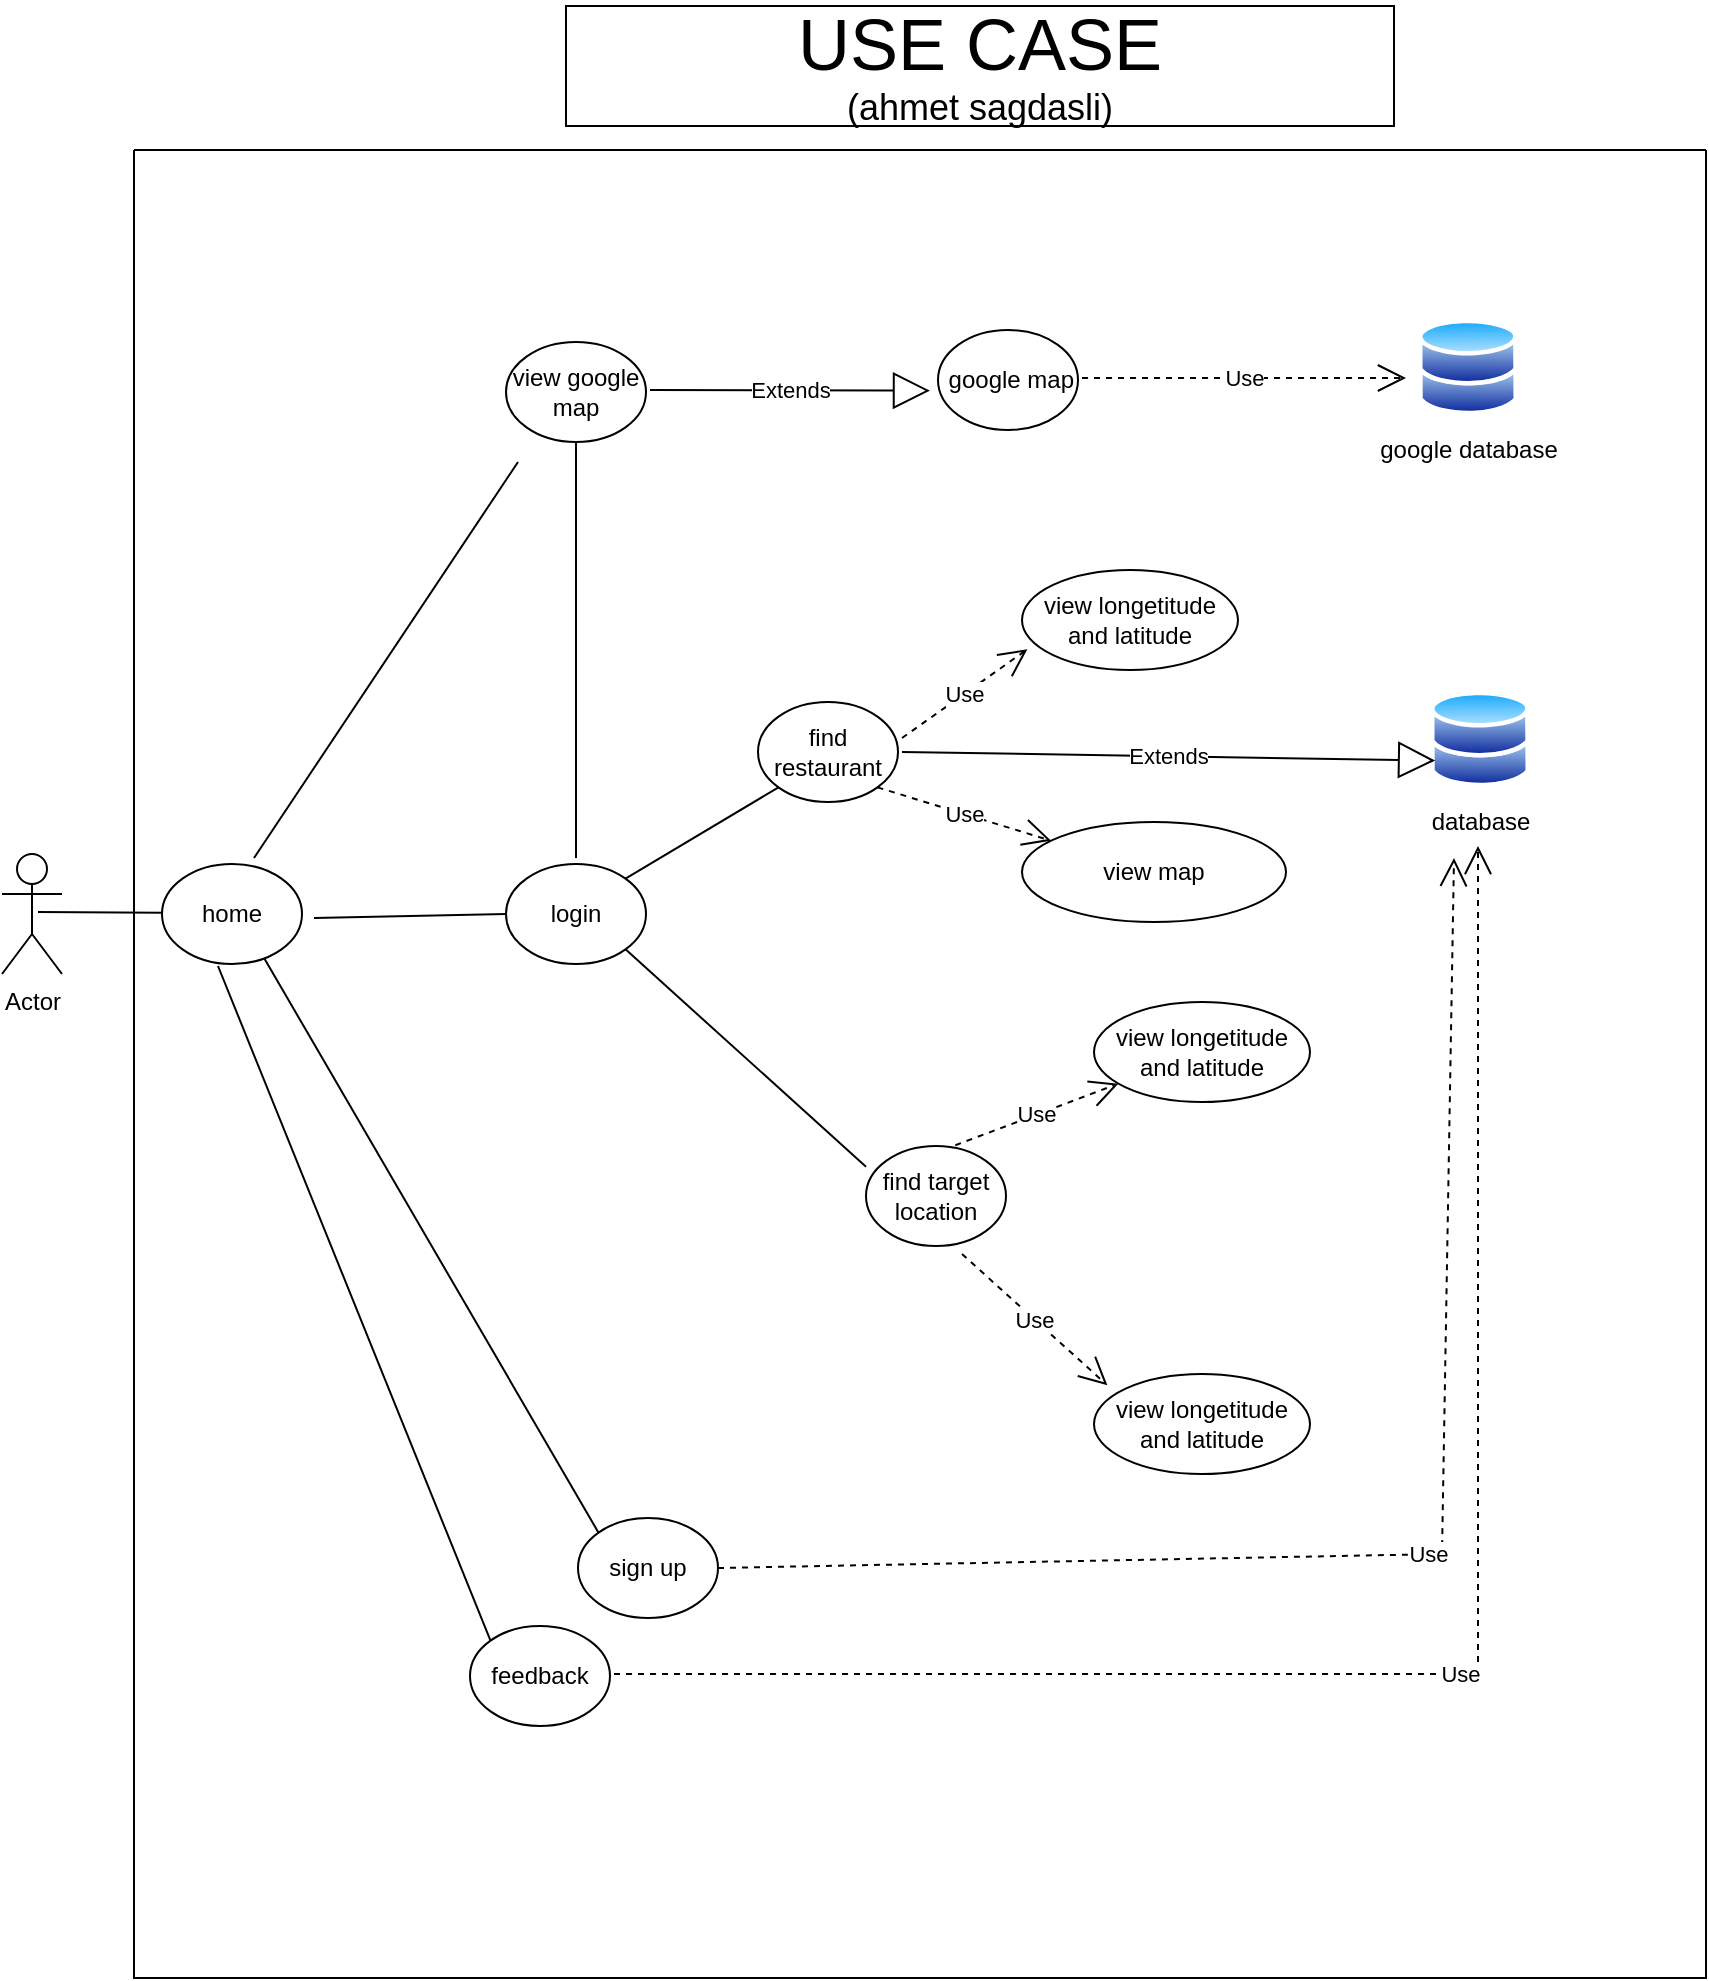 <mxfile version="21.2.8" type="device">
  <diagram name="Page-1" id="fy0yMFs-l6_ihyOrWVbL">
    <mxGraphModel dx="1058" dy="1289" grid="1" gridSize="6" guides="1" tooltips="1" connect="1" arrows="1" fold="1" page="1" pageScale="1" pageWidth="909" pageHeight="773" math="0" shadow="0">
      <root>
        <mxCell id="0" />
        <mxCell id="1" parent="0" />
        <mxCell id="6_qLu9a7I7S-zpsQssob-3" value="Actor" style="shape=umlActor;verticalLabelPosition=bottom;verticalAlign=top;html=1;outlineConnect=0;" parent="1" vertex="1">
          <mxGeometry x="30" y="160" width="30" height="60" as="geometry" />
        </mxCell>
        <mxCell id="6_qLu9a7I7S-zpsQssob-4" value="home" style="ellipse;whiteSpace=wrap;html=1;" parent="1" vertex="1">
          <mxGeometry x="110" y="165" width="70" height="50" as="geometry" />
        </mxCell>
        <mxCell id="6_qLu9a7I7S-zpsQssob-5" value="" style="endArrow=none;html=1;rounded=0;" parent="1" edge="1">
          <mxGeometry width="50" height="50" relative="1" as="geometry">
            <mxPoint x="48" y="189" as="sourcePoint" />
            <mxPoint x="110" y="189.33" as="targetPoint" />
          </mxGeometry>
        </mxCell>
        <mxCell id="6_qLu9a7I7S-zpsQssob-9" value="sign up" style="ellipse;whiteSpace=wrap;html=1;" parent="1" vertex="1">
          <mxGeometry x="318" y="492" width="70" height="50" as="geometry" />
        </mxCell>
        <mxCell id="6_qLu9a7I7S-zpsQssob-10" value="login" style="ellipse;whiteSpace=wrap;html=1;" parent="1" vertex="1">
          <mxGeometry x="282" y="165" width="70" height="50" as="geometry" />
        </mxCell>
        <mxCell id="6_qLu9a7I7S-zpsQssob-11" value="view google map" style="ellipse;whiteSpace=wrap;html=1;" parent="1" vertex="1">
          <mxGeometry x="282" y="-96" width="70" height="50" as="geometry" />
        </mxCell>
        <mxCell id="6_qLu9a7I7S-zpsQssob-12" value="feedback" style="ellipse;whiteSpace=wrap;html=1;" parent="1" vertex="1">
          <mxGeometry x="264" y="546" width="70" height="50" as="geometry" />
        </mxCell>
        <mxCell id="6_qLu9a7I7S-zpsQssob-13" value="find restaurant" style="ellipse;whiteSpace=wrap;html=1;" parent="1" vertex="1">
          <mxGeometry x="408" y="84" width="70" height="50" as="geometry" />
        </mxCell>
        <mxCell id="6_qLu9a7I7S-zpsQssob-14" value="find target location" style="ellipse;whiteSpace=wrap;html=1;" parent="1" vertex="1">
          <mxGeometry x="462" y="306" width="70" height="50" as="geometry" />
        </mxCell>
        <mxCell id="6_qLu9a7I7S-zpsQssob-16" value="view map" style="ellipse;whiteSpace=wrap;html=1;" parent="1" vertex="1">
          <mxGeometry x="540" y="144" width="132" height="50" as="geometry" />
        </mxCell>
        <mxCell id="6_qLu9a7I7S-zpsQssob-17" value="view longetitude and latitude" style="ellipse;whiteSpace=wrap;html=1;" parent="1" vertex="1">
          <mxGeometry x="540" y="18" width="108" height="50" as="geometry" />
        </mxCell>
        <mxCell id="6_qLu9a7I7S-zpsQssob-18" value="google database" style="image;aspect=fixed;perimeter=ellipsePerimeter;html=1;align=center;shadow=0;dashed=0;spacingTop=3;image=img/lib/active_directory/databases.svg;" parent="1" vertex="1">
          <mxGeometry x="738" y="-108" width="50" height="49" as="geometry" />
        </mxCell>
        <mxCell id="6_qLu9a7I7S-zpsQssob-19" value="database" style="image;aspect=fixed;perimeter=ellipsePerimeter;html=1;align=center;shadow=0;dashed=0;spacingTop=3;image=img/lib/active_directory/databases.svg;" parent="1" vertex="1">
          <mxGeometry x="744" y="78" width="50" height="49" as="geometry" />
        </mxCell>
        <mxCell id="6_qLu9a7I7S-zpsQssob-21" value="" style="endArrow=none;html=1;rounded=0;entryX=0;entryY=0.5;entryDx=0;entryDy=0;" parent="1" target="6_qLu9a7I7S-zpsQssob-10" edge="1">
          <mxGeometry width="50" height="50" relative="1" as="geometry">
            <mxPoint x="186" y="192" as="sourcePoint" />
            <mxPoint x="246" y="192" as="targetPoint" />
          </mxGeometry>
        </mxCell>
        <mxCell id="6_qLu9a7I7S-zpsQssob-23" value="" style="endArrow=none;html=1;rounded=0;entryX=0;entryY=0;entryDx=0;entryDy=0;exitX=0.729;exitY=0.94;exitDx=0;exitDy=0;exitPerimeter=0;" parent="1" source="6_qLu9a7I7S-zpsQssob-4" target="6_qLu9a7I7S-zpsQssob-9" edge="1">
          <mxGeometry width="50" height="50" relative="1" as="geometry">
            <mxPoint x="168" y="278" as="sourcePoint" />
            <mxPoint x="218" y="228" as="targetPoint" />
          </mxGeometry>
        </mxCell>
        <mxCell id="6_qLu9a7I7S-zpsQssob-24" value="" style="endArrow=none;html=1;rounded=0;" parent="1" edge="1">
          <mxGeometry width="50" height="50" relative="1" as="geometry">
            <mxPoint x="156" y="162" as="sourcePoint" />
            <mxPoint x="288" y="-36" as="targetPoint" />
          </mxGeometry>
        </mxCell>
        <mxCell id="6_qLu9a7I7S-zpsQssob-25" value="" style="endArrow=none;html=1;rounded=0;exitX=0;exitY=0;exitDx=0;exitDy=0;" parent="1" source="6_qLu9a7I7S-zpsQssob-12" edge="1">
          <mxGeometry width="50" height="50" relative="1" as="geometry">
            <mxPoint x="270" y="444" as="sourcePoint" />
            <mxPoint x="138" y="216" as="targetPoint" />
          </mxGeometry>
        </mxCell>
        <mxCell id="6_qLu9a7I7S-zpsQssob-26" value="" style="endArrow=none;html=1;rounded=0;entryX=0.5;entryY=1;entryDx=0;entryDy=0;" parent="1" target="6_qLu9a7I7S-zpsQssob-11" edge="1">
          <mxGeometry width="50" height="50" relative="1" as="geometry">
            <mxPoint x="317" y="162" as="sourcePoint" />
            <mxPoint x="464" y="24" as="targetPoint" />
          </mxGeometry>
        </mxCell>
        <mxCell id="6_qLu9a7I7S-zpsQssob-27" value="" style="endArrow=none;html=1;rounded=0;exitX=1;exitY=0;exitDx=0;exitDy=0;entryX=0;entryY=1;entryDx=0;entryDy=0;" parent="1" source="6_qLu9a7I7S-zpsQssob-10" target="6_qLu9a7I7S-zpsQssob-13" edge="1">
          <mxGeometry width="50" height="50" relative="1" as="geometry">
            <mxPoint x="414" y="302" as="sourcePoint" />
            <mxPoint x="464" y="252" as="targetPoint" />
          </mxGeometry>
        </mxCell>
        <mxCell id="6_qLu9a7I7S-zpsQssob-28" value="" style="endArrow=none;html=1;rounded=0;exitX=1;exitY=1;exitDx=0;exitDy=0;entryX=0;entryY=0.207;entryDx=0;entryDy=0;entryPerimeter=0;" parent="1" source="6_qLu9a7I7S-zpsQssob-10" target="6_qLu9a7I7S-zpsQssob-14" edge="1">
          <mxGeometry width="50" height="50" relative="1" as="geometry">
            <mxPoint x="414" y="302" as="sourcePoint" />
            <mxPoint x="464" y="252" as="targetPoint" />
          </mxGeometry>
        </mxCell>
        <mxCell id="6_qLu9a7I7S-zpsQssob-30" value="&amp;nbsp;google map" style="ellipse;whiteSpace=wrap;html=1;" parent="1" vertex="1">
          <mxGeometry x="498" y="-102" width="70" height="50" as="geometry" />
        </mxCell>
        <mxCell id="6_qLu9a7I7S-zpsQssob-31" value="Extends" style="endArrow=block;endSize=16;endFill=0;html=1;rounded=0;" parent="1" edge="1">
          <mxGeometry width="160" relative="1" as="geometry">
            <mxPoint x="354" y="-72" as="sourcePoint" />
            <mxPoint x="494" y="-71.67" as="targetPoint" />
          </mxGeometry>
        </mxCell>
        <mxCell id="6_qLu9a7I7S-zpsQssob-32" value="Use" style="endArrow=open;endSize=12;dashed=1;html=1;rounded=0;" parent="1" edge="1">
          <mxGeometry width="160" relative="1" as="geometry">
            <mxPoint x="570" y="-78" as="sourcePoint" />
            <mxPoint x="732" y="-78" as="targetPoint" />
          </mxGeometry>
        </mxCell>
        <mxCell id="6_qLu9a7I7S-zpsQssob-33" value="Use" style="endArrow=open;endSize=12;dashed=1;html=1;rounded=0;exitX=1;exitY=1;exitDx=0;exitDy=0;" parent="1" source="6_qLu9a7I7S-zpsQssob-13" target="6_qLu9a7I7S-zpsQssob-16" edge="1">
          <mxGeometry width="160" relative="1" as="geometry">
            <mxPoint x="360" y="138" as="sourcePoint" />
            <mxPoint x="520" y="138" as="targetPoint" />
          </mxGeometry>
        </mxCell>
        <mxCell id="6_qLu9a7I7S-zpsQssob-34" value="Use" style="endArrow=open;endSize=12;dashed=1;html=1;rounded=0;entryX=0.025;entryY=0.793;entryDx=0;entryDy=0;entryPerimeter=0;" parent="1" target="6_qLu9a7I7S-zpsQssob-17" edge="1">
          <mxGeometry width="160" relative="1" as="geometry">
            <mxPoint x="480" y="102" as="sourcePoint" />
            <mxPoint x="520" y="138" as="targetPoint" />
          </mxGeometry>
        </mxCell>
        <mxCell id="6_qLu9a7I7S-zpsQssob-35" value="view longetitude and latitude" style="ellipse;whiteSpace=wrap;html=1;" parent="1" vertex="1">
          <mxGeometry x="576" y="234" width="108" height="50" as="geometry" />
        </mxCell>
        <mxCell id="6_qLu9a7I7S-zpsQssob-36" value="view longetitude and latitude" style="ellipse;whiteSpace=wrap;html=1;" parent="1" vertex="1">
          <mxGeometry x="576" y="420" width="108" height="50" as="geometry" />
        </mxCell>
        <mxCell id="6_qLu9a7I7S-zpsQssob-37" value="Use" style="endArrow=open;endSize=12;dashed=1;html=1;rounded=0;entryX=0.062;entryY=0.113;entryDx=0;entryDy=0;entryPerimeter=0;" parent="1" target="6_qLu9a7I7S-zpsQssob-36" edge="1">
          <mxGeometry width="160" relative="1" as="geometry">
            <mxPoint x="510" y="360" as="sourcePoint" />
            <mxPoint x="520" y="138" as="targetPoint" />
          </mxGeometry>
        </mxCell>
        <mxCell id="6_qLu9a7I7S-zpsQssob-38" value="Use" style="endArrow=open;endSize=12;dashed=1;html=1;rounded=0;exitX=0.638;exitY=-0.007;exitDx=0;exitDy=0;exitPerimeter=0;" parent="1" source="6_qLu9a7I7S-zpsQssob-14" target="6_qLu9a7I7S-zpsQssob-35" edge="1">
          <mxGeometry width="160" relative="1" as="geometry">
            <mxPoint x="360" y="138" as="sourcePoint" />
            <mxPoint x="520" y="138" as="targetPoint" />
          </mxGeometry>
        </mxCell>
        <mxCell id="6_qLu9a7I7S-zpsQssob-39" value="Extends" style="endArrow=block;endSize=16;endFill=0;html=1;rounded=0;entryX=0;entryY=0.75;entryDx=0;entryDy=0;" parent="1" target="6_qLu9a7I7S-zpsQssob-19" edge="1">
          <mxGeometry width="160" relative="1" as="geometry">
            <mxPoint x="480" y="109" as="sourcePoint" />
            <mxPoint x="520" y="138" as="targetPoint" />
          </mxGeometry>
        </mxCell>
        <mxCell id="6_qLu9a7I7S-zpsQssob-41" value="Use" style="endArrow=open;endSize=12;dashed=1;html=1;rounded=0;" parent="1" edge="1">
          <mxGeometry width="160" relative="1" as="geometry">
            <mxPoint x="336" y="570" as="sourcePoint" />
            <mxPoint x="768" y="156" as="targetPoint" />
            <Array as="points">
              <mxPoint x="768" y="570" />
            </Array>
          </mxGeometry>
        </mxCell>
        <mxCell id="6_qLu9a7I7S-zpsQssob-44" value="Use" style="endArrow=open;endSize=12;dashed=1;html=1;rounded=0;exitX=1;exitY=0.5;exitDx=0;exitDy=0;" parent="1" source="6_qLu9a7I7S-zpsQssob-9" edge="1">
          <mxGeometry width="160" relative="1" as="geometry">
            <mxPoint x="360" y="624" as="sourcePoint" />
            <mxPoint x="756" y="162" as="targetPoint" />
            <Array as="points">
              <mxPoint x="750" y="510" />
            </Array>
          </mxGeometry>
        </mxCell>
        <mxCell id="6_qLu9a7I7S-zpsQssob-46" value="" style="swimlane;startSize=0;" parent="1" vertex="1">
          <mxGeometry x="96" y="-192" width="786" height="914" as="geometry" />
        </mxCell>
        <mxCell id="6_qLu9a7I7S-zpsQssob-48" value="&lt;font style=&quot;&quot;&gt;&lt;span style=&quot;font-size: 36px;&quot;&gt;USE CASE&lt;/span&gt;&lt;br&gt;&lt;font style=&quot;font-size: 18px;&quot;&gt;(ahmet sagdasli)&lt;/font&gt;&lt;br&gt;&lt;/font&gt;" style="rounded=0;whiteSpace=wrap;html=1;" parent="1" vertex="1">
          <mxGeometry x="312" y="-264" width="414" height="60" as="geometry" />
        </mxCell>
      </root>
    </mxGraphModel>
  </diagram>
</mxfile>
